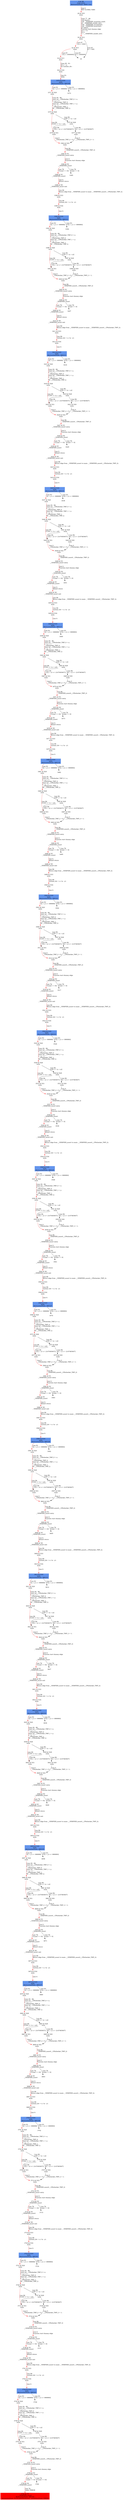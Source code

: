 digraph ARG {
node [style="filled" shape="box" color="white"]
0 [fillcolor="cornflowerblue" label="0 @ N8\nmain entry\nAbstractionState: ABS0: true\n" id="0"]
29 [label="29 @ N35\nmain\n" id="29"]
30 [label="30 @ N12\nmain\n" id="30"]
32 [label="32 @ N15\nmain\n" id="32"]
34 [label="34 @ N13\nmain\n" id="34"]
36 [label="36 @ N18\nmain\n" id="36"]
3370 [fillcolor="cornflowerblue" label="3370 @ N19\nmain\nAbstractionState: ABS309\n" id="3370"]
3371 [label="3371 @ N20\nmain\n" id="3371"]
3374 [label="3374 @ N28\nmain\n" id="3374"]
3379 [label="3379 @ N31\nmain\n" id="3379"]
3382 [label="3382 @ N32\nmain\n" id="3382"]
3383 [label="3383 @ N1\n__VERIFIER_assert entry\n" id="3383"]
3384 [label="3384 @ N2\n__VERIFIER_assert\n" id="3384"]
3386 [label="3386 @ N3\n__VERIFIER_assert\n" id="3386"]
3388 [label="3388 @ N0\n__VERIFIER_assert exit\n" id="3388"]
3389 [label="3389 @ N33\nmain\n" id="3389"]
3390 [label="3390 @ N34\nmain\n" id="3390"]
3392 [fillcolor="cornflowerblue" label="3392 @ N19\nmain\nAbstractionState: ABS311\n" id="3392"]
3393 [label="3393 @ N20\nmain\n" id="3393"]
3396 [label="3396 @ N28\nmain\n" id="3396"]
3401 [label="3401 @ N31\nmain\n" id="3401"]
3404 [label="3404 @ N32\nmain\n" id="3404"]
3405 [label="3405 @ N1\n__VERIFIER_assert entry\n" id="3405"]
3406 [label="3406 @ N2\n__VERIFIER_assert\n" id="3406"]
3408 [label="3408 @ N3\n__VERIFIER_assert\n" id="3408"]
3410 [label="3410 @ N0\n__VERIFIER_assert exit\n" id="3410"]
3411 [label="3411 @ N33\nmain\n" id="3411"]
3412 [label="3412 @ N34\nmain\n" id="3412"]
3414 [fillcolor="cornflowerblue" label="3414 @ N19\nmain\nAbstractionState: ABS313\n" id="3414"]
3415 [label="3415 @ N20\nmain\n" id="3415"]
3418 [label="3418 @ N28\nmain\n" id="3418"]
3423 [label="3423 @ N31\nmain\n" id="3423"]
3426 [label="3426 @ N32\nmain\n" id="3426"]
3427 [label="3427 @ N1\n__VERIFIER_assert entry\n" id="3427"]
3428 [label="3428 @ N2\n__VERIFIER_assert\n" id="3428"]
3430 [label="3430 @ N3\n__VERIFIER_assert\n" id="3430"]
3432 [label="3432 @ N0\n__VERIFIER_assert exit\n" id="3432"]
3433 [label="3433 @ N33\nmain\n" id="3433"]
3434 [label="3434 @ N34\nmain\n" id="3434"]
3436 [fillcolor="cornflowerblue" label="3436 @ N19\nmain\nAbstractionState: ABS315\n" id="3436"]
3437 [label="3437 @ N20\nmain\n" id="3437"]
3440 [label="3440 @ N28\nmain\n" id="3440"]
3445 [label="3445 @ N31\nmain\n" id="3445"]
3448 [label="3448 @ N32\nmain\n" id="3448"]
3449 [label="3449 @ N1\n__VERIFIER_assert entry\n" id="3449"]
3450 [label="3450 @ N2\n__VERIFIER_assert\n" id="3450"]
3452 [label="3452 @ N3\n__VERIFIER_assert\n" id="3452"]
3454 [label="3454 @ N0\n__VERIFIER_assert exit\n" id="3454"]
3455 [label="3455 @ N33\nmain\n" id="3455"]
3456 [label="3456 @ N34\nmain\n" id="3456"]
3458 [fillcolor="cornflowerblue" label="3458 @ N19\nmain\nAbstractionState: ABS317\n" id="3458"]
3459 [label="3459 @ N20\nmain\n" id="3459"]
3462 [label="3462 @ N28\nmain\n" id="3462"]
3467 [label="3467 @ N31\nmain\n" id="3467"]
3470 [label="3470 @ N32\nmain\n" id="3470"]
3471 [label="3471 @ N1\n__VERIFIER_assert entry\n" id="3471"]
3472 [label="3472 @ N2\n__VERIFIER_assert\n" id="3472"]
3474 [label="3474 @ N3\n__VERIFIER_assert\n" id="3474"]
3476 [label="3476 @ N0\n__VERIFIER_assert exit\n" id="3476"]
3477 [label="3477 @ N33\nmain\n" id="3477"]
3478 [label="3478 @ N34\nmain\n" id="3478"]
3480 [fillcolor="cornflowerblue" label="3480 @ N19\nmain\nAbstractionState: ABS319\n" id="3480"]
3481 [label="3481 @ N20\nmain\n" id="3481"]
3484 [label="3484 @ N28\nmain\n" id="3484"]
3489 [label="3489 @ N31\nmain\n" id="3489"]
3492 [label="3492 @ N32\nmain\n" id="3492"]
3493 [label="3493 @ N1\n__VERIFIER_assert entry\n" id="3493"]
3494 [label="3494 @ N2\n__VERIFIER_assert\n" id="3494"]
3496 [label="3496 @ N3\n__VERIFIER_assert\n" id="3496"]
3498 [label="3498 @ N0\n__VERIFIER_assert exit\n" id="3498"]
3499 [label="3499 @ N33\nmain\n" id="3499"]
3500 [label="3500 @ N34\nmain\n" id="3500"]
3502 [fillcolor="cornflowerblue" label="3502 @ N19\nmain\nAbstractionState: ABS321\n" id="3502"]
3503 [label="3503 @ N20\nmain\n" id="3503"]
3506 [label="3506 @ N28\nmain\n" id="3506"]
3511 [label="3511 @ N31\nmain\n" id="3511"]
3514 [label="3514 @ N32\nmain\n" id="3514"]
3515 [label="3515 @ N1\n__VERIFIER_assert entry\n" id="3515"]
3516 [label="3516 @ N2\n__VERIFIER_assert\n" id="3516"]
3518 [label="3518 @ N3\n__VERIFIER_assert\n" id="3518"]
3520 [label="3520 @ N0\n__VERIFIER_assert exit\n" id="3520"]
3521 [label="3521 @ N33\nmain\n" id="3521"]
3522 [label="3522 @ N34\nmain\n" id="3522"]
3524 [fillcolor="cornflowerblue" label="3524 @ N19\nmain\nAbstractionState: ABS323\n" id="3524"]
3525 [label="3525 @ N20\nmain\n" id="3525"]
3528 [label="3528 @ N28\nmain\n" id="3528"]
3533 [label="3533 @ N31\nmain\n" id="3533"]
3536 [label="3536 @ N32\nmain\n" id="3536"]
3537 [label="3537 @ N1\n__VERIFIER_assert entry\n" id="3537"]
3538 [label="3538 @ N2\n__VERIFIER_assert\n" id="3538"]
3540 [label="3540 @ N3\n__VERIFIER_assert\n" id="3540"]
3542 [label="3542 @ N0\n__VERIFIER_assert exit\n" id="3542"]
3543 [label="3543 @ N33\nmain\n" id="3543"]
3544 [label="3544 @ N34\nmain\n" id="3544"]
3546 [fillcolor="cornflowerblue" label="3546 @ N19\nmain\nAbstractionState: ABS325\n" id="3546"]
3547 [label="3547 @ N20\nmain\n" id="3547"]
3550 [label="3550 @ N28\nmain\n" id="3550"]
3555 [label="3555 @ N31\nmain\n" id="3555"]
3558 [label="3558 @ N32\nmain\n" id="3558"]
3559 [label="3559 @ N1\n__VERIFIER_assert entry\n" id="3559"]
3560 [label="3560 @ N2\n__VERIFIER_assert\n" id="3560"]
3562 [label="3562 @ N3\n__VERIFIER_assert\n" id="3562"]
3564 [label="3564 @ N0\n__VERIFIER_assert exit\n" id="3564"]
3565 [label="3565 @ N33\nmain\n" id="3565"]
3566 [label="3566 @ N34\nmain\n" id="3566"]
3568 [fillcolor="cornflowerblue" label="3568 @ N19\nmain\nAbstractionState: ABS327\n" id="3568"]
3569 [label="3569 @ N20\nmain\n" id="3569"]
3572 [label="3572 @ N28\nmain\n" id="3572"]
3577 [label="3577 @ N31\nmain\n" id="3577"]
3580 [label="3580 @ N32\nmain\n" id="3580"]
3581 [label="3581 @ N1\n__VERIFIER_assert entry\n" id="3581"]
3582 [label="3582 @ N2\n__VERIFIER_assert\n" id="3582"]
3584 [label="3584 @ N3\n__VERIFIER_assert\n" id="3584"]
3586 [label="3586 @ N0\n__VERIFIER_assert exit\n" id="3586"]
3587 [label="3587 @ N33\nmain\n" id="3587"]
3588 [label="3588 @ N34\nmain\n" id="3588"]
3590 [fillcolor="cornflowerblue" label="3590 @ N19\nmain\nAbstractionState: ABS329\n" id="3590"]
3591 [label="3591 @ N20\nmain\n" id="3591"]
3594 [label="3594 @ N28\nmain\n" id="3594"]
3599 [label="3599 @ N31\nmain\n" id="3599"]
3602 [label="3602 @ N32\nmain\n" id="3602"]
3603 [label="3603 @ N1\n__VERIFIER_assert entry\n" id="3603"]
3604 [label="3604 @ N2\n__VERIFIER_assert\n" id="3604"]
3606 [label="3606 @ N3\n__VERIFIER_assert\n" id="3606"]
3608 [label="3608 @ N0\n__VERIFIER_assert exit\n" id="3608"]
3609 [label="3609 @ N33\nmain\n" id="3609"]
3610 [label="3610 @ N34\nmain\n" id="3610"]
3612 [fillcolor="cornflowerblue" label="3612 @ N19\nmain\nAbstractionState: ABS331\n" id="3612"]
3613 [label="3613 @ N20\nmain\n" id="3613"]
3616 [label="3616 @ N28\nmain\n" id="3616"]
3621 [label="3621 @ N31\nmain\n" id="3621"]
3624 [label="3624 @ N32\nmain\n" id="3624"]
3625 [label="3625 @ N1\n__VERIFIER_assert entry\n" id="3625"]
3626 [label="3626 @ N2\n__VERIFIER_assert\n" id="3626"]
3628 [label="3628 @ N3\n__VERIFIER_assert\n" id="3628"]
3630 [label="3630 @ N0\n__VERIFIER_assert exit\n" id="3630"]
3631 [label="3631 @ N33\nmain\n" id="3631"]
3632 [label="3632 @ N34\nmain\n" id="3632"]
3634 [fillcolor="cornflowerblue" label="3634 @ N19\nmain\nAbstractionState: ABS333\n" id="3634"]
3635 [label="3635 @ N20\nmain\n" id="3635"]
3638 [label="3638 @ N28\nmain\n" id="3638"]
3643 [label="3643 @ N31\nmain\n" id="3643"]
3646 [label="3646 @ N32\nmain\n" id="3646"]
3647 [label="3647 @ N1\n__VERIFIER_assert entry\n" id="3647"]
3648 [label="3648 @ N2\n__VERIFIER_assert\n" id="3648"]
3650 [label="3650 @ N3\n__VERIFIER_assert\n" id="3650"]
3652 [label="3652 @ N0\n__VERIFIER_assert exit\n" id="3652"]
3653 [label="3653 @ N33\nmain\n" id="3653"]
3654 [label="3654 @ N34\nmain\n" id="3654"]
3656 [fillcolor="cornflowerblue" label="3656 @ N19\nmain\nAbstractionState: ABS335\n" id="3656"]
3657 [label="3657 @ N20\nmain\n" id="3657"]
3660 [label="3660 @ N28\nmain\n" id="3660"]
3665 [label="3665 @ N31\nmain\n" id="3665"]
3668 [label="3668 @ N32\nmain\n" id="3668"]
3669 [label="3669 @ N1\n__VERIFIER_assert entry\n" id="3669"]
3670 [label="3670 @ N2\n__VERIFIER_assert\n" id="3670"]
3672 [label="3672 @ N3\n__VERIFIER_assert\n" id="3672"]
3674 [label="3674 @ N0\n__VERIFIER_assert exit\n" id="3674"]
3675 [label="3675 @ N33\nmain\n" id="3675"]
3676 [label="3676 @ N34\nmain\n" id="3676"]
3678 [fillcolor="cornflowerblue" label="3678 @ N19\nmain\nAbstractionState: ABS337\n" id="3678"]
3679 [label="3679 @ N20\nmain\n" id="3679"]
3682 [label="3682 @ N28\nmain\n" id="3682"]
3687 [label="3687 @ N31\nmain\n" id="3687"]
3690 [label="3690 @ N32\nmain\n" id="3690"]
3691 [label="3691 @ N1\n__VERIFIER_assert entry\n" id="3691"]
3692 [label="3692 @ N2\n__VERIFIER_assert\n" id="3692"]
3694 [label="3694 @ N3\n__VERIFIER_assert\n" id="3694"]
3696 [label="3696 @ N0\n__VERIFIER_assert exit\n" id="3696"]
3697 [label="3697 @ N33\nmain\n" id="3697"]
3698 [label="3698 @ N34\nmain\n" id="3698"]
3700 [fillcolor="cornflowerblue" label="3700 @ N19\nmain\nAbstractionState: ABS339\n" id="3700"]
3701 [label="3701 @ N20\nmain\n" id="3701"]
3704 [label="3704 @ N28\nmain\n" id="3704"]
3709 [label="3709 @ N31\nmain\n" id="3709"]
3712 [label="3712 @ N32\nmain\n" id="3712"]
3713 [label="3713 @ N1\n__VERIFIER_assert entry\n" id="3713"]
3714 [label="3714 @ N2\n__VERIFIER_assert\n" id="3714"]
3716 [label="3716 @ N3\n__VERIFIER_assert\n" id="3716"]
3718 [label="3718 @ N0\n__VERIFIER_assert exit\n" id="3718"]
3719 [label="3719 @ N33\nmain\n" id="3719"]
3720 [label="3720 @ N34\nmain\n" id="3720"]
3722 [fillcolor="cornflowerblue" label="3722 @ N19\nmain\nAbstractionState: ABS341\n" id="3722"]
3723 [label="3723 @ N20\nmain\n" id="3723"]
3726 [label="3726 @ N28\nmain\n" id="3726"]
3731 [label="3731 @ N31\nmain\n" id="3731"]
3734 [label="3734 @ N32\nmain\n" id="3734"]
3735 [label="3735 @ N1\n__VERIFIER_assert entry\n" id="3735"]
3736 [label="3736 @ N2\n__VERIFIER_assert\n" id="3736"]
3738 [label="3738 @ N3\n__VERIFIER_assert\n" id="3738"]
3740 [label="3740 @ N0\n__VERIFIER_assert exit\n" id="3740"]
3741 [label="3741 @ N33\nmain\n" id="3741"]
3742 [label="3742 @ N34\nmain\n" id="3742"]
3744 [fillcolor="cornflowerblue" label="3744 @ N19\nmain\nAbstractionState: ABS343\n" id="3744"]
3745 [label="3745 @ N20\nmain\n" id="3745"]
3748 [label="3748 @ N28\nmain\n" id="3748"]
3753 [label="3753 @ N31\nmain\n" id="3753"]
3756 [label="3756 @ N32\nmain\n" id="3756"]
3757 [label="3757 @ N1\n__VERIFIER_assert entry\n" id="3757"]
3758 [label="3758 @ N2\n__VERIFIER_assert\n" id="3758"]
3759 [label="3759 @ N4\n__VERIFIER_assert\n" id="3759"]
3762 [fillcolor="red" label="3762 @ N5\n__VERIFIER_assert\nAbstractionState: ABS344\n AutomatonState: ErrorLabelAutomaton: _predefinedState_ERROR\n" id="3762"]
3749 [label="3749 @ N29\nmain\n" id="3749"]
3751 [label="3751 @ N30\nmain\n" id="3751"]
3727 [label="3727 @ N29\nmain\n" id="3727"]
3729 [label="3729 @ N30\nmain\n" id="3729"]
3705 [label="3705 @ N29\nmain\n" id="3705"]
3707 [label="3707 @ N30\nmain\n" id="3707"]
3683 [label="3683 @ N29\nmain\n" id="3683"]
3685 [label="3685 @ N30\nmain\n" id="3685"]
3661 [label="3661 @ N29\nmain\n" id="3661"]
3663 [label="3663 @ N30\nmain\n" id="3663"]
3639 [label="3639 @ N29\nmain\n" id="3639"]
3641 [label="3641 @ N30\nmain\n" id="3641"]
3617 [label="3617 @ N29\nmain\n" id="3617"]
3619 [label="3619 @ N30\nmain\n" id="3619"]
3595 [label="3595 @ N29\nmain\n" id="3595"]
3597 [label="3597 @ N30\nmain\n" id="3597"]
3573 [label="3573 @ N29\nmain\n" id="3573"]
3575 [label="3575 @ N30\nmain\n" id="3575"]
3551 [label="3551 @ N29\nmain\n" id="3551"]
3553 [label="3553 @ N30\nmain\n" id="3553"]
3529 [label="3529 @ N29\nmain\n" id="3529"]
3531 [label="3531 @ N30\nmain\n" id="3531"]
3507 [label="3507 @ N29\nmain\n" id="3507"]
3509 [label="3509 @ N30\nmain\n" id="3509"]
3485 [label="3485 @ N29\nmain\n" id="3485"]
3487 [label="3487 @ N30\nmain\n" id="3487"]
3463 [label="3463 @ N29\nmain\n" id="3463"]
3465 [label="3465 @ N30\nmain\n" id="3465"]
3441 [label="3441 @ N29\nmain\n" id="3441"]
3443 [label="3443 @ N30\nmain\n" id="3443"]
3419 [label="3419 @ N29\nmain\n" id="3419"]
3421 [label="3421 @ N30\nmain\n" id="3421"]
3397 [label="3397 @ N29\nmain\n" id="3397"]
3399 [label="3399 @ N30\nmain\n" id="3399"]
3375 [label="3375 @ N29\nmain\n" id="3375"]
3377 [label="3377 @ N30\nmain\n" id="3377"]
0 -> 29 [color="red" label="Line 0: \lINIT GLOBAL VARS\l" id="0 -> 29"]
29 -> 30 [color="red" label="Lines 77 - 86: \lvoid abort();\lvoid __VERIFIER_assert(int cond);\lint __VERIFIER_nondet_int();\lvoid __VERIFIER_assume(int);\lvoid __VERIFIER_assert(int);\lint main();\lFunction start dummy edge\lint x = 0;\lint n;\ln = __VERIFIER_nondet_int();\l" id="29 -> 30"]
30 -> 32 [color="red" label="Line 87: \l[!(n < 100)]\l" id="30 -> 32"]
30 -> 35 [label="Line 87: \l[n < 100]\l" id="30 -> 35"]
32 -> 34 [color="red" label="Line 87: \l[!(n > 1000000)]\l" id="32 -> 34"]
32 -> 35 [label="Line 87: \l[n > 1000000]\l" id="32 -> 35"]
34 -> 36 [color="red" label="Lines 90 - 91: \lint y = n;\lint runtime_div;\l" id="34 -> 36"]
36 -> 3370 [color="red" label="Line 93: \lwhile\l" id="36 -> 3370"]
3370 -> 3371 [color="red" label="Line 93: \l[(x + y) <= 999999]\l" id="3370 -> 3371"]
3370 -> 3372 [label="Line 93: \l[!((x + y) <= 999999)]\l" id="3370 -> 3372"]
3371 -> 3374 [color="red" label="Lines 94 - 96: \lconst int __CPAchecker_TMP_0 = x;\lx = x + 1;\l__CPAchecker_TMP_0;\lconst int __CPAchecker_TMP_1 = y;\ly = y - 1;\l__CPAchecker_TMP_1;\lint __CPAchecker_TMP_2;\l" id="3371 -> 3374"]
3374 -> 3375 [label="Line 96: \l[100 <= (x + n)]\l" id="3374 -> 3375"]
3374 -> 3379 [color="red" label="Line 96: \l[!(100 <= (x + n))]\l" id="3374 -> 3379"]
3379 -> 3382 [color="red" label="Line 0: \l__CPAchecker_TMP_2 = 0;\l" id="3379 -> 3382"]
3382 -> 3383 [color="red" label="Line 96: \l__VERIFIER_assert(__CPAchecker_TMP_2)\l" id="3382 -> 3383"]
3383 -> 3384 [color="red" label="Line 0: \lFunction start dummy edge\l" id="3383 -> 3384"]
3384 -> 3385 [label="Line 78: \l[cond == 0]\l" id="3384 -> 3385"]
3384 -> 3386 [color="red" label="Line 78: \l[!(cond == 0)]\l" id="3384 -> 3386"]
3386 -> 3388 [color="red" label="Line 0: \ldefault return\l" id="3386 -> 3388"]
3388 -> 3389 [color="red" label="Line 96: \lReturn edge from __VERIFIER_assert to main: __VERIFIER_assert(__CPAchecker_TMP_2);\l" id="3388 -> 3389"]
3389 -> 3390 [color="red" label="Line 98: \lruntime_div = x / (n - y);\l" id="3389 -> 3390"]
3390 -> 3392 [color="red" label="Line 0: \l\l" id="3390 -> 3392"]
3392 -> 3393 [color="red" label="Line 93: \l[(x + y) <= 999999]\l" id="3392 -> 3393"]
3392 -> 3394 [label="Line 93: \l[!((x + y) <= 999999)]\l" id="3392 -> 3394"]
3393 -> 3396 [color="red" label="Lines 94 - 96: \lconst int __CPAchecker_TMP_0 = x;\lx = x + 1;\l__CPAchecker_TMP_0;\lconst int __CPAchecker_TMP_1 = y;\ly = y - 1;\l__CPAchecker_TMP_1;\lint __CPAchecker_TMP_2;\l" id="3393 -> 3396"]
3396 -> 3397 [label="Line 96: \l[100 <= (x + n)]\l" id="3396 -> 3397"]
3396 -> 3401 [color="red" label="Line 96: \l[!(100 <= (x + n))]\l" id="3396 -> 3401"]
3401 -> 3404 [color="red" label="Line 0: \l__CPAchecker_TMP_2 = 0;\l" id="3401 -> 3404"]
3404 -> 3405 [color="red" label="Line 96: \l__VERIFIER_assert(__CPAchecker_TMP_2)\l" id="3404 -> 3405"]
3405 -> 3406 [color="red" label="Line 0: \lFunction start dummy edge\l" id="3405 -> 3406"]
3406 -> 3407 [label="Line 78: \l[cond == 0]\l" id="3406 -> 3407"]
3406 -> 3408 [color="red" label="Line 78: \l[!(cond == 0)]\l" id="3406 -> 3408"]
3408 -> 3410 [color="red" label="Line 0: \ldefault return\l" id="3408 -> 3410"]
3410 -> 3411 [color="red" label="Line 96: \lReturn edge from __VERIFIER_assert to main: __VERIFIER_assert(__CPAchecker_TMP_2);\l" id="3410 -> 3411"]
3411 -> 3412 [color="red" label="Line 98: \lruntime_div = x / (n - y);\l" id="3411 -> 3412"]
3412 -> 3414 [color="red" label="Line 0: \l\l" id="3412 -> 3414"]
3414 -> 3415 [color="red" label="Line 93: \l[(x + y) <= 999999]\l" id="3414 -> 3415"]
3414 -> 3416 [label="Line 93: \l[!((x + y) <= 999999)]\l" id="3414 -> 3416"]
3415 -> 3418 [color="red" label="Lines 94 - 96: \lconst int __CPAchecker_TMP_0 = x;\lx = x + 1;\l__CPAchecker_TMP_0;\lconst int __CPAchecker_TMP_1 = y;\ly = y - 1;\l__CPAchecker_TMP_1;\lint __CPAchecker_TMP_2;\l" id="3415 -> 3418"]
3418 -> 3419 [label="Line 96: \l[100 <= (x + n)]\l" id="3418 -> 3419"]
3418 -> 3423 [color="red" label="Line 96: \l[!(100 <= (x + n))]\l" id="3418 -> 3423"]
3423 -> 3426 [color="red" label="Line 0: \l__CPAchecker_TMP_2 = 0;\l" id="3423 -> 3426"]
3426 -> 3427 [color="red" label="Line 96: \l__VERIFIER_assert(__CPAchecker_TMP_2)\l" id="3426 -> 3427"]
3427 -> 3428 [color="red" label="Line 0: \lFunction start dummy edge\l" id="3427 -> 3428"]
3428 -> 3429 [label="Line 78: \l[cond == 0]\l" id="3428 -> 3429"]
3428 -> 3430 [color="red" label="Line 78: \l[!(cond == 0)]\l" id="3428 -> 3430"]
3430 -> 3432 [color="red" label="Line 0: \ldefault return\l" id="3430 -> 3432"]
3432 -> 3433 [color="red" label="Line 96: \lReturn edge from __VERIFIER_assert to main: __VERIFIER_assert(__CPAchecker_TMP_2);\l" id="3432 -> 3433"]
3433 -> 3434 [color="red" label="Line 98: \lruntime_div = x / (n - y);\l" id="3433 -> 3434"]
3434 -> 3436 [color="red" label="Line 0: \l\l" id="3434 -> 3436"]
3436 -> 3437 [color="red" label="Line 93: \l[(x + y) <= 999999]\l" id="3436 -> 3437"]
3436 -> 3438 [label="Line 93: \l[!((x + y) <= 999999)]\l" id="3436 -> 3438"]
3437 -> 3440 [color="red" label="Lines 94 - 96: \lconst int __CPAchecker_TMP_0 = x;\lx = x + 1;\l__CPAchecker_TMP_0;\lconst int __CPAchecker_TMP_1 = y;\ly = y - 1;\l__CPAchecker_TMP_1;\lint __CPAchecker_TMP_2;\l" id="3437 -> 3440"]
3440 -> 3441 [label="Line 96: \l[100 <= (x + n)]\l" id="3440 -> 3441"]
3440 -> 3445 [color="red" label="Line 96: \l[!(100 <= (x + n))]\l" id="3440 -> 3445"]
3445 -> 3448 [color="red" label="Line 0: \l__CPAchecker_TMP_2 = 0;\l" id="3445 -> 3448"]
3448 -> 3449 [color="red" label="Line 96: \l__VERIFIER_assert(__CPAchecker_TMP_2)\l" id="3448 -> 3449"]
3449 -> 3450 [color="red" label="Line 0: \lFunction start dummy edge\l" id="3449 -> 3450"]
3450 -> 3451 [label="Line 78: \l[cond == 0]\l" id="3450 -> 3451"]
3450 -> 3452 [color="red" label="Line 78: \l[!(cond == 0)]\l" id="3450 -> 3452"]
3452 -> 3454 [color="red" label="Line 0: \ldefault return\l" id="3452 -> 3454"]
3454 -> 3455 [color="red" label="Line 96: \lReturn edge from __VERIFIER_assert to main: __VERIFIER_assert(__CPAchecker_TMP_2);\l" id="3454 -> 3455"]
3455 -> 3456 [color="red" label="Line 98: \lruntime_div = x / (n - y);\l" id="3455 -> 3456"]
3456 -> 3458 [color="red" label="Line 0: \l\l" id="3456 -> 3458"]
3458 -> 3459 [color="red" label="Line 93: \l[(x + y) <= 999999]\l" id="3458 -> 3459"]
3458 -> 3460 [label="Line 93: \l[!((x + y) <= 999999)]\l" id="3458 -> 3460"]
3459 -> 3462 [color="red" label="Lines 94 - 96: \lconst int __CPAchecker_TMP_0 = x;\lx = x + 1;\l__CPAchecker_TMP_0;\lconst int __CPAchecker_TMP_1 = y;\ly = y - 1;\l__CPAchecker_TMP_1;\lint __CPAchecker_TMP_2;\l" id="3459 -> 3462"]
3462 -> 3463 [label="Line 96: \l[100 <= (x + n)]\l" id="3462 -> 3463"]
3462 -> 3467 [color="red" label="Line 96: \l[!(100 <= (x + n))]\l" id="3462 -> 3467"]
3467 -> 3470 [color="red" label="Line 0: \l__CPAchecker_TMP_2 = 0;\l" id="3467 -> 3470"]
3470 -> 3471 [color="red" label="Line 96: \l__VERIFIER_assert(__CPAchecker_TMP_2)\l" id="3470 -> 3471"]
3471 -> 3472 [color="red" label="Line 0: \lFunction start dummy edge\l" id="3471 -> 3472"]
3472 -> 3473 [label="Line 78: \l[cond == 0]\l" id="3472 -> 3473"]
3472 -> 3474 [color="red" label="Line 78: \l[!(cond == 0)]\l" id="3472 -> 3474"]
3474 -> 3476 [color="red" label="Line 0: \ldefault return\l" id="3474 -> 3476"]
3476 -> 3477 [color="red" label="Line 96: \lReturn edge from __VERIFIER_assert to main: __VERIFIER_assert(__CPAchecker_TMP_2);\l" id="3476 -> 3477"]
3477 -> 3478 [color="red" label="Line 98: \lruntime_div = x / (n - y);\l" id="3477 -> 3478"]
3478 -> 3480 [color="red" label="Line 0: \l\l" id="3478 -> 3480"]
3480 -> 3481 [color="red" label="Line 93: \l[(x + y) <= 999999]\l" id="3480 -> 3481"]
3480 -> 3482 [label="Line 93: \l[!((x + y) <= 999999)]\l" id="3480 -> 3482"]
3481 -> 3484 [color="red" label="Lines 94 - 96: \lconst int __CPAchecker_TMP_0 = x;\lx = x + 1;\l__CPAchecker_TMP_0;\lconst int __CPAchecker_TMP_1 = y;\ly = y - 1;\l__CPAchecker_TMP_1;\lint __CPAchecker_TMP_2;\l" id="3481 -> 3484"]
3484 -> 3485 [label="Line 96: \l[100 <= (x + n)]\l" id="3484 -> 3485"]
3484 -> 3489 [color="red" label="Line 96: \l[!(100 <= (x + n))]\l" id="3484 -> 3489"]
3489 -> 3492 [color="red" label="Line 0: \l__CPAchecker_TMP_2 = 0;\l" id="3489 -> 3492"]
3492 -> 3493 [color="red" label="Line 96: \l__VERIFIER_assert(__CPAchecker_TMP_2)\l" id="3492 -> 3493"]
3493 -> 3494 [color="red" label="Line 0: \lFunction start dummy edge\l" id="3493 -> 3494"]
3494 -> 3495 [label="Line 78: \l[cond == 0]\l" id="3494 -> 3495"]
3494 -> 3496 [color="red" label="Line 78: \l[!(cond == 0)]\l" id="3494 -> 3496"]
3496 -> 3498 [color="red" label="Line 0: \ldefault return\l" id="3496 -> 3498"]
3498 -> 3499 [color="red" label="Line 96: \lReturn edge from __VERIFIER_assert to main: __VERIFIER_assert(__CPAchecker_TMP_2);\l" id="3498 -> 3499"]
3499 -> 3500 [color="red" label="Line 98: \lruntime_div = x / (n - y);\l" id="3499 -> 3500"]
3500 -> 3502 [color="red" label="Line 0: \l\l" id="3500 -> 3502"]
3502 -> 3503 [color="red" label="Line 93: \l[(x + y) <= 999999]\l" id="3502 -> 3503"]
3502 -> 3504 [label="Line 93: \l[!((x + y) <= 999999)]\l" id="3502 -> 3504"]
3503 -> 3506 [color="red" label="Lines 94 - 96: \lconst int __CPAchecker_TMP_0 = x;\lx = x + 1;\l__CPAchecker_TMP_0;\lconst int __CPAchecker_TMP_1 = y;\ly = y - 1;\l__CPAchecker_TMP_1;\lint __CPAchecker_TMP_2;\l" id="3503 -> 3506"]
3506 -> 3507 [label="Line 96: \l[100 <= (x + n)]\l" id="3506 -> 3507"]
3506 -> 3511 [color="red" label="Line 96: \l[!(100 <= (x + n))]\l" id="3506 -> 3511"]
3511 -> 3514 [color="red" label="Line 0: \l__CPAchecker_TMP_2 = 0;\l" id="3511 -> 3514"]
3514 -> 3515 [color="red" label="Line 96: \l__VERIFIER_assert(__CPAchecker_TMP_2)\l" id="3514 -> 3515"]
3515 -> 3516 [color="red" label="Line 0: \lFunction start dummy edge\l" id="3515 -> 3516"]
3516 -> 3517 [label="Line 78: \l[cond == 0]\l" id="3516 -> 3517"]
3516 -> 3518 [color="red" label="Line 78: \l[!(cond == 0)]\l" id="3516 -> 3518"]
3518 -> 3520 [color="red" label="Line 0: \ldefault return\l" id="3518 -> 3520"]
3520 -> 3521 [color="red" label="Line 96: \lReturn edge from __VERIFIER_assert to main: __VERIFIER_assert(__CPAchecker_TMP_2);\l" id="3520 -> 3521"]
3521 -> 3522 [color="red" label="Line 98: \lruntime_div = x / (n - y);\l" id="3521 -> 3522"]
3522 -> 3524 [color="red" label="Line 0: \l\l" id="3522 -> 3524"]
3524 -> 3525 [color="red" label="Line 93: \l[(x + y) <= 999999]\l" id="3524 -> 3525"]
3524 -> 3526 [label="Line 93: \l[!((x + y) <= 999999)]\l" id="3524 -> 3526"]
3525 -> 3528 [color="red" label="Lines 94 - 96: \lconst int __CPAchecker_TMP_0 = x;\lx = x + 1;\l__CPAchecker_TMP_0;\lconst int __CPAchecker_TMP_1 = y;\ly = y - 1;\l__CPAchecker_TMP_1;\lint __CPAchecker_TMP_2;\l" id="3525 -> 3528"]
3528 -> 3529 [label="Line 96: \l[100 <= (x + n)]\l" id="3528 -> 3529"]
3528 -> 3533 [color="red" label="Line 96: \l[!(100 <= (x + n))]\l" id="3528 -> 3533"]
3533 -> 3536 [color="red" label="Line 0: \l__CPAchecker_TMP_2 = 0;\l" id="3533 -> 3536"]
3536 -> 3537 [color="red" label="Line 96: \l__VERIFIER_assert(__CPAchecker_TMP_2)\l" id="3536 -> 3537"]
3537 -> 3538 [color="red" label="Line 0: \lFunction start dummy edge\l" id="3537 -> 3538"]
3538 -> 3539 [label="Line 78: \l[cond == 0]\l" id="3538 -> 3539"]
3538 -> 3540 [color="red" label="Line 78: \l[!(cond == 0)]\l" id="3538 -> 3540"]
3540 -> 3542 [color="red" label="Line 0: \ldefault return\l" id="3540 -> 3542"]
3542 -> 3543 [color="red" label="Line 96: \lReturn edge from __VERIFIER_assert to main: __VERIFIER_assert(__CPAchecker_TMP_2);\l" id="3542 -> 3543"]
3543 -> 3544 [color="red" label="Line 98: \lruntime_div = x / (n - y);\l" id="3543 -> 3544"]
3544 -> 3546 [color="red" label="Line 0: \l\l" id="3544 -> 3546"]
3546 -> 3547 [color="red" label="Line 93: \l[(x + y) <= 999999]\l" id="3546 -> 3547"]
3546 -> 3548 [label="Line 93: \l[!((x + y) <= 999999)]\l" id="3546 -> 3548"]
3547 -> 3550 [color="red" label="Lines 94 - 96: \lconst int __CPAchecker_TMP_0 = x;\lx = x + 1;\l__CPAchecker_TMP_0;\lconst int __CPAchecker_TMP_1 = y;\ly = y - 1;\l__CPAchecker_TMP_1;\lint __CPAchecker_TMP_2;\l" id="3547 -> 3550"]
3550 -> 3551 [label="Line 96: \l[100 <= (x + n)]\l" id="3550 -> 3551"]
3550 -> 3555 [color="red" label="Line 96: \l[!(100 <= (x + n))]\l" id="3550 -> 3555"]
3555 -> 3558 [color="red" label="Line 0: \l__CPAchecker_TMP_2 = 0;\l" id="3555 -> 3558"]
3558 -> 3559 [color="red" label="Line 96: \l__VERIFIER_assert(__CPAchecker_TMP_2)\l" id="3558 -> 3559"]
3559 -> 3560 [color="red" label="Line 0: \lFunction start dummy edge\l" id="3559 -> 3560"]
3560 -> 3561 [label="Line 78: \l[cond == 0]\l" id="3560 -> 3561"]
3560 -> 3562 [color="red" label="Line 78: \l[!(cond == 0)]\l" id="3560 -> 3562"]
3562 -> 3564 [color="red" label="Line 0: \ldefault return\l" id="3562 -> 3564"]
3564 -> 3565 [color="red" label="Line 96: \lReturn edge from __VERIFIER_assert to main: __VERIFIER_assert(__CPAchecker_TMP_2);\l" id="3564 -> 3565"]
3565 -> 3566 [color="red" label="Line 98: \lruntime_div = x / (n - y);\l" id="3565 -> 3566"]
3566 -> 3568 [color="red" label="Line 0: \l\l" id="3566 -> 3568"]
3568 -> 3569 [color="red" label="Line 93: \l[(x + y) <= 999999]\l" id="3568 -> 3569"]
3568 -> 3570 [label="Line 93: \l[!((x + y) <= 999999)]\l" id="3568 -> 3570"]
3569 -> 3572 [color="red" label="Lines 94 - 96: \lconst int __CPAchecker_TMP_0 = x;\lx = x + 1;\l__CPAchecker_TMP_0;\lconst int __CPAchecker_TMP_1 = y;\ly = y - 1;\l__CPAchecker_TMP_1;\lint __CPAchecker_TMP_2;\l" id="3569 -> 3572"]
3572 -> 3573 [label="Line 96: \l[100 <= (x + n)]\l" id="3572 -> 3573"]
3572 -> 3577 [color="red" label="Line 96: \l[!(100 <= (x + n))]\l" id="3572 -> 3577"]
3577 -> 3580 [color="red" label="Line 0: \l__CPAchecker_TMP_2 = 0;\l" id="3577 -> 3580"]
3580 -> 3581 [color="red" label="Line 96: \l__VERIFIER_assert(__CPAchecker_TMP_2)\l" id="3580 -> 3581"]
3581 -> 3582 [color="red" label="Line 0: \lFunction start dummy edge\l" id="3581 -> 3582"]
3582 -> 3583 [label="Line 78: \l[cond == 0]\l" id="3582 -> 3583"]
3582 -> 3584 [color="red" label="Line 78: \l[!(cond == 0)]\l" id="3582 -> 3584"]
3584 -> 3586 [color="red" label="Line 0: \ldefault return\l" id="3584 -> 3586"]
3586 -> 3587 [color="red" label="Line 96: \lReturn edge from __VERIFIER_assert to main: __VERIFIER_assert(__CPAchecker_TMP_2);\l" id="3586 -> 3587"]
3587 -> 3588 [color="red" label="Line 98: \lruntime_div = x / (n - y);\l" id="3587 -> 3588"]
3588 -> 3590 [color="red" label="Line 0: \l\l" id="3588 -> 3590"]
3590 -> 3591 [color="red" label="Line 93: \l[(x + y) <= 999999]\l" id="3590 -> 3591"]
3590 -> 3592 [label="Line 93: \l[!((x + y) <= 999999)]\l" id="3590 -> 3592"]
3591 -> 3594 [color="red" label="Lines 94 - 96: \lconst int __CPAchecker_TMP_0 = x;\lx = x + 1;\l__CPAchecker_TMP_0;\lconst int __CPAchecker_TMP_1 = y;\ly = y - 1;\l__CPAchecker_TMP_1;\lint __CPAchecker_TMP_2;\l" id="3591 -> 3594"]
3594 -> 3595 [label="Line 96: \l[100 <= (x + n)]\l" id="3594 -> 3595"]
3594 -> 3599 [color="red" label="Line 96: \l[!(100 <= (x + n))]\l" id="3594 -> 3599"]
3599 -> 3602 [color="red" label="Line 0: \l__CPAchecker_TMP_2 = 0;\l" id="3599 -> 3602"]
3602 -> 3603 [color="red" label="Line 96: \l__VERIFIER_assert(__CPAchecker_TMP_2)\l" id="3602 -> 3603"]
3603 -> 3604 [color="red" label="Line 0: \lFunction start dummy edge\l" id="3603 -> 3604"]
3604 -> 3605 [label="Line 78: \l[cond == 0]\l" id="3604 -> 3605"]
3604 -> 3606 [color="red" label="Line 78: \l[!(cond == 0)]\l" id="3604 -> 3606"]
3606 -> 3608 [color="red" label="Line 0: \ldefault return\l" id="3606 -> 3608"]
3608 -> 3609 [color="red" label="Line 96: \lReturn edge from __VERIFIER_assert to main: __VERIFIER_assert(__CPAchecker_TMP_2);\l" id="3608 -> 3609"]
3609 -> 3610 [color="red" label="Line 98: \lruntime_div = x / (n - y);\l" id="3609 -> 3610"]
3610 -> 3612 [color="red" label="Line 0: \l\l" id="3610 -> 3612"]
3612 -> 3613 [color="red" label="Line 93: \l[(x + y) <= 999999]\l" id="3612 -> 3613"]
3612 -> 3614 [label="Line 93: \l[!((x + y) <= 999999)]\l" id="3612 -> 3614"]
3613 -> 3616 [color="red" label="Lines 94 - 96: \lconst int __CPAchecker_TMP_0 = x;\lx = x + 1;\l__CPAchecker_TMP_0;\lconst int __CPAchecker_TMP_1 = y;\ly = y - 1;\l__CPAchecker_TMP_1;\lint __CPAchecker_TMP_2;\l" id="3613 -> 3616"]
3616 -> 3617 [label="Line 96: \l[100 <= (x + n)]\l" id="3616 -> 3617"]
3616 -> 3621 [color="red" label="Line 96: \l[!(100 <= (x + n))]\l" id="3616 -> 3621"]
3621 -> 3624 [color="red" label="Line 0: \l__CPAchecker_TMP_2 = 0;\l" id="3621 -> 3624"]
3624 -> 3625 [color="red" label="Line 96: \l__VERIFIER_assert(__CPAchecker_TMP_2)\l" id="3624 -> 3625"]
3625 -> 3626 [color="red" label="Line 0: \lFunction start dummy edge\l" id="3625 -> 3626"]
3626 -> 3627 [label="Line 78: \l[cond == 0]\l" id="3626 -> 3627"]
3626 -> 3628 [color="red" label="Line 78: \l[!(cond == 0)]\l" id="3626 -> 3628"]
3628 -> 3630 [color="red" label="Line 0: \ldefault return\l" id="3628 -> 3630"]
3630 -> 3631 [color="red" label="Line 96: \lReturn edge from __VERIFIER_assert to main: __VERIFIER_assert(__CPAchecker_TMP_2);\l" id="3630 -> 3631"]
3631 -> 3632 [color="red" label="Line 98: \lruntime_div = x / (n - y);\l" id="3631 -> 3632"]
3632 -> 3634 [color="red" label="Line 0: \l\l" id="3632 -> 3634"]
3634 -> 3635 [color="red" label="Line 93: \l[(x + y) <= 999999]\l" id="3634 -> 3635"]
3634 -> 3636 [label="Line 93: \l[!((x + y) <= 999999)]\l" id="3634 -> 3636"]
3635 -> 3638 [color="red" label="Lines 94 - 96: \lconst int __CPAchecker_TMP_0 = x;\lx = x + 1;\l__CPAchecker_TMP_0;\lconst int __CPAchecker_TMP_1 = y;\ly = y - 1;\l__CPAchecker_TMP_1;\lint __CPAchecker_TMP_2;\l" id="3635 -> 3638"]
3638 -> 3639 [label="Line 96: \l[100 <= (x + n)]\l" id="3638 -> 3639"]
3638 -> 3643 [color="red" label="Line 96: \l[!(100 <= (x + n))]\l" id="3638 -> 3643"]
3643 -> 3646 [color="red" label="Line 0: \l__CPAchecker_TMP_2 = 0;\l" id="3643 -> 3646"]
3646 -> 3647 [color="red" label="Line 96: \l__VERIFIER_assert(__CPAchecker_TMP_2)\l" id="3646 -> 3647"]
3647 -> 3648 [color="red" label="Line 0: \lFunction start dummy edge\l" id="3647 -> 3648"]
3648 -> 3649 [label="Line 78: \l[cond == 0]\l" id="3648 -> 3649"]
3648 -> 3650 [color="red" label="Line 78: \l[!(cond == 0)]\l" id="3648 -> 3650"]
3650 -> 3652 [color="red" label="Line 0: \ldefault return\l" id="3650 -> 3652"]
3652 -> 3653 [color="red" label="Line 96: \lReturn edge from __VERIFIER_assert to main: __VERIFIER_assert(__CPAchecker_TMP_2);\l" id="3652 -> 3653"]
3653 -> 3654 [color="red" label="Line 98: \lruntime_div = x / (n - y);\l" id="3653 -> 3654"]
3654 -> 3656 [color="red" label="Line 0: \l\l" id="3654 -> 3656"]
3656 -> 3657 [color="red" label="Line 93: \l[(x + y) <= 999999]\l" id="3656 -> 3657"]
3656 -> 3658 [label="Line 93: \l[!((x + y) <= 999999)]\l" id="3656 -> 3658"]
3657 -> 3660 [color="red" label="Lines 94 - 96: \lconst int __CPAchecker_TMP_0 = x;\lx = x + 1;\l__CPAchecker_TMP_0;\lconst int __CPAchecker_TMP_1 = y;\ly = y - 1;\l__CPAchecker_TMP_1;\lint __CPAchecker_TMP_2;\l" id="3657 -> 3660"]
3660 -> 3661 [label="Line 96: \l[100 <= (x + n)]\l" id="3660 -> 3661"]
3660 -> 3665 [color="red" label="Line 96: \l[!(100 <= (x + n))]\l" id="3660 -> 3665"]
3665 -> 3668 [color="red" label="Line 0: \l__CPAchecker_TMP_2 = 0;\l" id="3665 -> 3668"]
3668 -> 3669 [color="red" label="Line 96: \l__VERIFIER_assert(__CPAchecker_TMP_2)\l" id="3668 -> 3669"]
3669 -> 3670 [color="red" label="Line 0: \lFunction start dummy edge\l" id="3669 -> 3670"]
3670 -> 3671 [label="Line 78: \l[cond == 0]\l" id="3670 -> 3671"]
3670 -> 3672 [color="red" label="Line 78: \l[!(cond == 0)]\l" id="3670 -> 3672"]
3672 -> 3674 [color="red" label="Line 0: \ldefault return\l" id="3672 -> 3674"]
3674 -> 3675 [color="red" label="Line 96: \lReturn edge from __VERIFIER_assert to main: __VERIFIER_assert(__CPAchecker_TMP_2);\l" id="3674 -> 3675"]
3675 -> 3676 [color="red" label="Line 98: \lruntime_div = x / (n - y);\l" id="3675 -> 3676"]
3676 -> 3678 [color="red" label="Line 0: \l\l" id="3676 -> 3678"]
3678 -> 3679 [color="red" label="Line 93: \l[(x + y) <= 999999]\l" id="3678 -> 3679"]
3678 -> 3680 [label="Line 93: \l[!((x + y) <= 999999)]\l" id="3678 -> 3680"]
3679 -> 3682 [color="red" label="Lines 94 - 96: \lconst int __CPAchecker_TMP_0 = x;\lx = x + 1;\l__CPAchecker_TMP_0;\lconst int __CPAchecker_TMP_1 = y;\ly = y - 1;\l__CPAchecker_TMP_1;\lint __CPAchecker_TMP_2;\l" id="3679 -> 3682"]
3682 -> 3683 [label="Line 96: \l[100 <= (x + n)]\l" id="3682 -> 3683"]
3682 -> 3687 [color="red" label="Line 96: \l[!(100 <= (x + n))]\l" id="3682 -> 3687"]
3687 -> 3690 [color="red" label="Line 0: \l__CPAchecker_TMP_2 = 0;\l" id="3687 -> 3690"]
3690 -> 3691 [color="red" label="Line 96: \l__VERIFIER_assert(__CPAchecker_TMP_2)\l" id="3690 -> 3691"]
3691 -> 3692 [color="red" label="Line 0: \lFunction start dummy edge\l" id="3691 -> 3692"]
3692 -> 3693 [label="Line 78: \l[cond == 0]\l" id="3692 -> 3693"]
3692 -> 3694 [color="red" label="Line 78: \l[!(cond == 0)]\l" id="3692 -> 3694"]
3694 -> 3696 [color="red" label="Line 0: \ldefault return\l" id="3694 -> 3696"]
3696 -> 3697 [color="red" label="Line 96: \lReturn edge from __VERIFIER_assert to main: __VERIFIER_assert(__CPAchecker_TMP_2);\l" id="3696 -> 3697"]
3697 -> 3698 [color="red" label="Line 98: \lruntime_div = x / (n - y);\l" id="3697 -> 3698"]
3698 -> 3700 [color="red" label="Line 0: \l\l" id="3698 -> 3700"]
3700 -> 3701 [color="red" label="Line 93: \l[(x + y) <= 999999]\l" id="3700 -> 3701"]
3700 -> 3702 [label="Line 93: \l[!((x + y) <= 999999)]\l" id="3700 -> 3702"]
3701 -> 3704 [color="red" label="Lines 94 - 96: \lconst int __CPAchecker_TMP_0 = x;\lx = x + 1;\l__CPAchecker_TMP_0;\lconst int __CPAchecker_TMP_1 = y;\ly = y - 1;\l__CPAchecker_TMP_1;\lint __CPAchecker_TMP_2;\l" id="3701 -> 3704"]
3704 -> 3705 [label="Line 96: \l[100 <= (x + n)]\l" id="3704 -> 3705"]
3704 -> 3709 [color="red" label="Line 96: \l[!(100 <= (x + n))]\l" id="3704 -> 3709"]
3709 -> 3712 [color="red" label="Line 0: \l__CPAchecker_TMP_2 = 0;\l" id="3709 -> 3712"]
3712 -> 3713 [color="red" label="Line 96: \l__VERIFIER_assert(__CPAchecker_TMP_2)\l" id="3712 -> 3713"]
3713 -> 3714 [color="red" label="Line 0: \lFunction start dummy edge\l" id="3713 -> 3714"]
3714 -> 3715 [label="Line 78: \l[cond == 0]\l" id="3714 -> 3715"]
3714 -> 3716 [color="red" label="Line 78: \l[!(cond == 0)]\l" id="3714 -> 3716"]
3716 -> 3718 [color="red" label="Line 0: \ldefault return\l" id="3716 -> 3718"]
3718 -> 3719 [color="red" label="Line 96: \lReturn edge from __VERIFIER_assert to main: __VERIFIER_assert(__CPAchecker_TMP_2);\l" id="3718 -> 3719"]
3719 -> 3720 [color="red" label="Line 98: \lruntime_div = x / (n - y);\l" id="3719 -> 3720"]
3720 -> 3722 [color="red" label="Line 0: \l\l" id="3720 -> 3722"]
3722 -> 3723 [color="red" label="Line 93: \l[(x + y) <= 999999]\l" id="3722 -> 3723"]
3722 -> 3724 [label="Line 93: \l[!((x + y) <= 999999)]\l" id="3722 -> 3724"]
3723 -> 3726 [color="red" label="Lines 94 - 96: \lconst int __CPAchecker_TMP_0 = x;\lx = x + 1;\l__CPAchecker_TMP_0;\lconst int __CPAchecker_TMP_1 = y;\ly = y - 1;\l__CPAchecker_TMP_1;\lint __CPAchecker_TMP_2;\l" id="3723 -> 3726"]
3726 -> 3727 [label="Line 96: \l[100 <= (x + n)]\l" id="3726 -> 3727"]
3726 -> 3731 [color="red" label="Line 96: \l[!(100 <= (x + n))]\l" id="3726 -> 3731"]
3731 -> 3734 [color="red" label="Line 0: \l__CPAchecker_TMP_2 = 0;\l" id="3731 -> 3734"]
3734 -> 3735 [color="red" label="Line 96: \l__VERIFIER_assert(__CPAchecker_TMP_2)\l" id="3734 -> 3735"]
3735 -> 3736 [color="red" label="Line 0: \lFunction start dummy edge\l" id="3735 -> 3736"]
3736 -> 3737 [label="Line 78: \l[cond == 0]\l" id="3736 -> 3737"]
3736 -> 3738 [color="red" label="Line 78: \l[!(cond == 0)]\l" id="3736 -> 3738"]
3738 -> 3740 [color="red" label="Line 0: \ldefault return\l" id="3738 -> 3740"]
3740 -> 3741 [color="red" label="Line 96: \lReturn edge from __VERIFIER_assert to main: __VERIFIER_assert(__CPAchecker_TMP_2);\l" id="3740 -> 3741"]
3741 -> 3742 [color="red" label="Line 98: \lruntime_div = x / (n - y);\l" id="3741 -> 3742"]
3742 -> 3744 [color="red" label="Line 0: \l\l" id="3742 -> 3744"]
3744 -> 3745 [color="red" label="Line 93: \l[(x + y) <= 999999]\l" id="3744 -> 3745"]
3744 -> 3746 [label="Line 93: \l[!((x + y) <= 999999)]\l" id="3744 -> 3746"]
3745 -> 3748 [color="red" label="Lines 94 - 96: \lconst int __CPAchecker_TMP_0 = x;\lx = x + 1;\l__CPAchecker_TMP_0;\lconst int __CPAchecker_TMP_1 = y;\ly = y - 1;\l__CPAchecker_TMP_1;\lint __CPAchecker_TMP_2;\l" id="3745 -> 3748"]
3748 -> 3749 [label="Line 96: \l[100 <= (x + n)]\l" id="3748 -> 3749"]
3748 -> 3753 [color="red" label="Line 96: \l[!(100 <= (x + n))]\l" id="3748 -> 3753"]
3753 -> 3756 [color="red" label="Line 0: \l__CPAchecker_TMP_2 = 0;\l" id="3753 -> 3756"]
3756 -> 3757 [color="red" label="Line 96: \l__VERIFIER_assert(__CPAchecker_TMP_2)\l" id="3756 -> 3757"]
3757 -> 3758 [color="red" label="Line 0: \lFunction start dummy edge\l" id="3757 -> 3758"]
3758 -> 3759 [color="red" label="Line 78: \l[cond == 0]\l" id="3758 -> 3759"]
3758 -> 3760 [label="Line 78: \l[!(cond == 0)]\l" id="3758 -> 3760"]
3759 -> 3762 [color="red" label="Line 78: \lLabel: ERROR\l" id="3759 -> 3762"]
3749 -> 3751 [label="Line 96: \l[(x + n) <= 2147483647]\l" id="3749 -> 3751"]
3749 -> 3753 [label="Line 96: \l[!((x + n) <= 2147483647)]\l" id="3749 -> 3753"]
3751 -> 3756 [label="Line 0: \l__CPAchecker_TMP_2 = 1;\l" id="3751 -> 3756"]
3727 -> 3729 [label="Line 96: \l[(x + n) <= 2147483647]\l" id="3727 -> 3729"]
3727 -> 3731 [label="Line 96: \l[!((x + n) <= 2147483647)]\l" id="3727 -> 3731"]
3729 -> 3734 [label="Line 0: \l__CPAchecker_TMP_2 = 1;\l" id="3729 -> 3734"]
3705 -> 3707 [label="Line 96: \l[(x + n) <= 2147483647]\l" id="3705 -> 3707"]
3705 -> 3709 [label="Line 96: \l[!((x + n) <= 2147483647)]\l" id="3705 -> 3709"]
3707 -> 3712 [label="Line 0: \l__CPAchecker_TMP_2 = 1;\l" id="3707 -> 3712"]
3683 -> 3685 [label="Line 96: \l[(x + n) <= 2147483647]\l" id="3683 -> 3685"]
3683 -> 3687 [label="Line 96: \l[!((x + n) <= 2147483647)]\l" id="3683 -> 3687"]
3685 -> 3690 [label="Line 0: \l__CPAchecker_TMP_2 = 1;\l" id="3685 -> 3690"]
3661 -> 3663 [label="Line 96: \l[(x + n) <= 2147483647]\l" id="3661 -> 3663"]
3661 -> 3665 [label="Line 96: \l[!((x + n) <= 2147483647)]\l" id="3661 -> 3665"]
3663 -> 3668 [label="Line 0: \l__CPAchecker_TMP_2 = 1;\l" id="3663 -> 3668"]
3639 -> 3641 [label="Line 96: \l[(x + n) <= 2147483647]\l" id="3639 -> 3641"]
3639 -> 3643 [label="Line 96: \l[!((x + n) <= 2147483647)]\l" id="3639 -> 3643"]
3641 -> 3646 [label="Line 0: \l__CPAchecker_TMP_2 = 1;\l" id="3641 -> 3646"]
3617 -> 3619 [label="Line 96: \l[(x + n) <= 2147483647]\l" id="3617 -> 3619"]
3617 -> 3621 [label="Line 96: \l[!((x + n) <= 2147483647)]\l" id="3617 -> 3621"]
3619 -> 3624 [label="Line 0: \l__CPAchecker_TMP_2 = 1;\l" id="3619 -> 3624"]
3595 -> 3597 [label="Line 96: \l[(x + n) <= 2147483647]\l" id="3595 -> 3597"]
3595 -> 3599 [label="Line 96: \l[!((x + n) <= 2147483647)]\l" id="3595 -> 3599"]
3597 -> 3602 [label="Line 0: \l__CPAchecker_TMP_2 = 1;\l" id="3597 -> 3602"]
3573 -> 3575 [label="Line 96: \l[(x + n) <= 2147483647]\l" id="3573 -> 3575"]
3573 -> 3577 [label="Line 96: \l[!((x + n) <= 2147483647)]\l" id="3573 -> 3577"]
3575 -> 3580 [label="Line 0: \l__CPAchecker_TMP_2 = 1;\l" id="3575 -> 3580"]
3551 -> 3553 [label="Line 96: \l[(x + n) <= 2147483647]\l" id="3551 -> 3553"]
3551 -> 3555 [label="Line 96: \l[!((x + n) <= 2147483647)]\l" id="3551 -> 3555"]
3553 -> 3558 [label="Line 0: \l__CPAchecker_TMP_2 = 1;\l" id="3553 -> 3558"]
3529 -> 3531 [label="Line 96: \l[(x + n) <= 2147483647]\l" id="3529 -> 3531"]
3529 -> 3533 [label="Line 96: \l[!((x + n) <= 2147483647)]\l" id="3529 -> 3533"]
3531 -> 3536 [label="Line 0: \l__CPAchecker_TMP_2 = 1;\l" id="3531 -> 3536"]
3507 -> 3509 [label="Line 96: \l[(x + n) <= 2147483647]\l" id="3507 -> 3509"]
3507 -> 3511 [label="Line 96: \l[!((x + n) <= 2147483647)]\l" id="3507 -> 3511"]
3509 -> 3514 [label="Line 0: \l__CPAchecker_TMP_2 = 1;\l" id="3509 -> 3514"]
3485 -> 3487 [label="Line 96: \l[(x + n) <= 2147483647]\l" id="3485 -> 3487"]
3485 -> 3489 [label="Line 96: \l[!((x + n) <= 2147483647)]\l" id="3485 -> 3489"]
3487 -> 3492 [label="Line 0: \l__CPAchecker_TMP_2 = 1;\l" id="3487 -> 3492"]
3463 -> 3465 [label="Line 96: \l[(x + n) <= 2147483647]\l" id="3463 -> 3465"]
3463 -> 3467 [label="Line 96: \l[!((x + n) <= 2147483647)]\l" id="3463 -> 3467"]
3465 -> 3470 [label="Line 0: \l__CPAchecker_TMP_2 = 1;\l" id="3465 -> 3470"]
3441 -> 3443 [label="Line 96: \l[(x + n) <= 2147483647]\l" id="3441 -> 3443"]
3441 -> 3445 [label="Line 96: \l[!((x + n) <= 2147483647)]\l" id="3441 -> 3445"]
3443 -> 3448 [label="Line 0: \l__CPAchecker_TMP_2 = 1;\l" id="3443 -> 3448"]
3419 -> 3421 [label="Line 96: \l[(x + n) <= 2147483647]\l" id="3419 -> 3421"]
3419 -> 3423 [label="Line 96: \l[!((x + n) <= 2147483647)]\l" id="3419 -> 3423"]
3421 -> 3426 [label="Line 0: \l__CPAchecker_TMP_2 = 1;\l" id="3421 -> 3426"]
3397 -> 3399 [label="Line 96: \l[(x + n) <= 2147483647]\l" id="3397 -> 3399"]
3397 -> 3401 [label="Line 96: \l[!((x + n) <= 2147483647)]\l" id="3397 -> 3401"]
3399 -> 3404 [label="Line 0: \l__CPAchecker_TMP_2 = 1;\l" id="3399 -> 3404"]
3375 -> 3377 [label="Line 96: \l[(x + n) <= 2147483647]\l" id="3375 -> 3377"]
3375 -> 3379 [label="Line 96: \l[!((x + n) <= 2147483647)]\l" id="3375 -> 3379"]
3377 -> 3382 [label="Line 0: \l__CPAchecker_TMP_2 = 1;\l" id="3377 -> 3382"]
}
